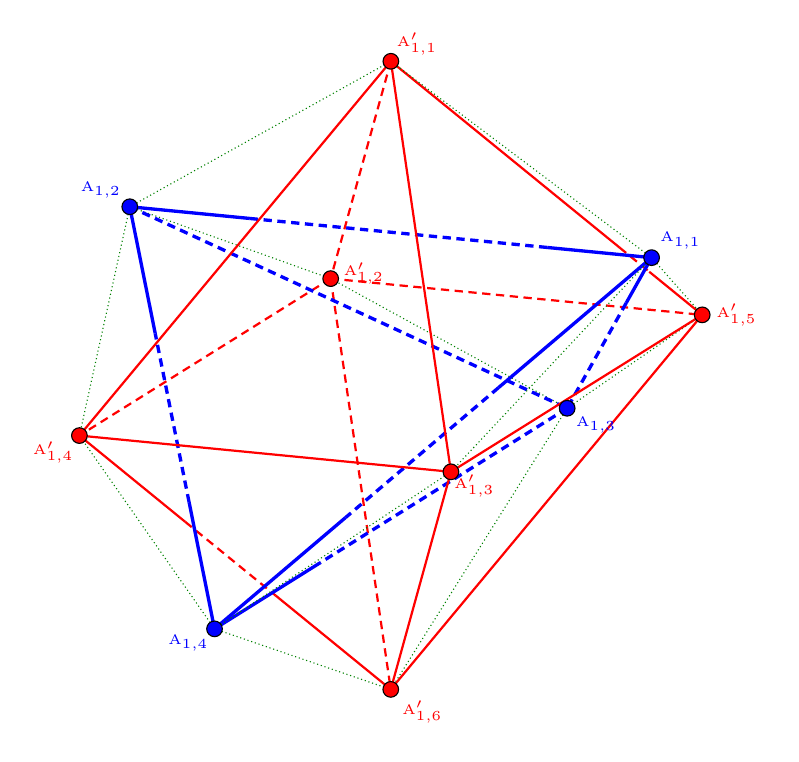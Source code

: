\begin{tikzpicture}[
	rotate around y=77, % free to adjust to rotate the Adash octahedron around its local "z" axis
	rotate around z=-44.254, % -arctan(y/z) where y and z are the corresponding components of {(Adash6) - (Adash1)}
	rotate around y=90,
	rotate around x=90, % this and the next rotate TikZ's axes into our conventional view (z axis pointing upwards, x and y coming towards viewer)
	scale = 5.0,
	]
%	\draw[->] (0,0,0)--++(1,0,0) node[right]{$x$};
%	\draw[->] (0,0,0)--++(0,1,0) node[above]{$y$};
%	\draw[->] (0,0,0)--++(0,0,1) node[below left]{$z$};
	% A
	%% Coord def
	\coordinate (A1) at (0, 0, 0);
	\coordinate (A2) at (1.493, 0, 0);
	\coordinate (A3) at (0.746, 1.042, 0);
	\coordinate (A4) at (0.746, -0.027, 1.042);	
	% Adash
	%% Coord def
	\coordinate (Adash1) at (0.746, -0.303, -0.311);
	\coordinate (Adash2) at (1.278,  0.635, -0.111);
	\coordinate (Adash3) at (0.215, -0.127,  0.631);
	\coordinate (Adash4) at (1.278, -0.127,  0.631);
	\coordinate (Adash5) at (0.215,  0.635, -0.111);
	\coordinate (Adash6) at (0.746,  0.81,  0.832);
	%% Draw lines
	% A2 -- Adash1
	\draw[Green, thin, densely dotted] (A2) -- (Adash1);
	% A2 -- Adash2
	\draw[Green, thin, densely dotted] (A2) -- (Adash2);
	% A2 -- Adash4
	\draw[Green, thin, densely dotted] (A2) -- (Adash4);
	% A3 -- Adash2
	\draw[Green, thin, densely dotted] (A3) -- (Adash2);
	% A3 -- Adash5
	\draw[Green, thin, densely dotted] (A3) -- (Adash5);
	% A3 -- Adash6
	\draw[Green, thin, densely dotted] (A3) -- (Adash6);
	% Adash4 -- Adash6
	\draw[red, thick] (Adash4) -- ($(Adash4)!0.34!(Adash6)$);
	\draw[red, thick, densely dashed] ($(Adash4)!0.34!(Adash6)$) -- ($(Adash4)!0.63!(Adash6)$);
	\draw[red, thick] ($(Adash4)!0.63!(Adash6)$) -- (Adash6);
	% Adash2 -- Adash6
	\draw[red, thick, densely dashed] (Adash2) -- (Adash6);
	% Adash2 -- Adash5
	\draw[red, thick, densely dashed] (Adash2) -- (Adash5);
	% Adash1 -- Adash2
	\draw[red, thick, densely dashed] (Adash1) -- (Adash2);
	% Adash1 -- Adash5
	\draw[red, thick] (Adash1) -- ($(Adash1)!0.735!(Adash5)$);
	\draw[red, thick, densely dashed] ($(Adash1)!0.735!(Adash5)$) -- ($(Adash1)!0.83!(Adash5)$);
	\draw[red, thick] ($(Adash1)!0.83!(Adash5)$) -- (Adash5);
	% Adash2 -- Adash4
	\draw[red, thick, densely dashed] (Adash2) -- (Adash4);
	% A2 -- A1
	\draw[Blue, very thick] (A2) -- ($(A2)!0.23!(A1)$);
	\draw[Blue, very thick, densely dashed] ($(A2)!0.23!(A1)$) -- ($(A2)!0.8!(A1)$);
	\draw[Blue, very thick] ($(A2)!0.8!(A1)$) -- (A1);
	% A1 -- A4
	\draw[Blue, very thick] (A1) -- ($(A1)!0.35!(A4)$);
	\draw[Blue, very thick, densely dashed] ($(A1)!0.35!(A4)$) -- ($(A1)!0.70!(A4)$);
	\draw[Blue, very thick] ($(A1)!0.70!(A4)$) -- (A4);
	% A2 -- A3
	\draw[Blue, very thick, densely dashed] (A2) -- (A3);
	% A3 -- A4
	\draw[Blue, very thick, densely dashed] (A3) -- ($(A3)!0.70!(A4)$);
	\draw[Blue, very thick] ($(A3)!0.70!(A4)$) -- (A4);
	% A4 -- A2
	\draw[Blue, very thick] (A4) -- ($(A4)!0.3!(A2)$);
	\draw[Blue, very thick, densely dashed] ($(A4)!0.3!(A2)$) -- ($(A4)!0.70!(A2)$);
	\draw[Blue, very thick] ($(A4)!0.70!(A2)$) -- (A2);
	% A1 -- A3
	\draw[Blue, very thick] (A1) -- ($(A1)!0.3!(A3)$);
	\draw[Blue, very thick, densely dashed] ($(A1)!0.3!(A3)$) -- (A3);
	% Adash1 -- Adash4
	\draw[red, thick] (Adash1) -- (Adash4);
	% Adash5 -- Adash6
	\draw[red, thick] (Adash5) -- (Adash6);
	% Adash5 -- Adash3
	\draw[red, thick] (Adash5) -- (Adash3);
	% Adash3 -- Adash6
	\draw[red, thick] (Adash3) -- (Adash6);
	% Adash4 -- Adash3
	\draw[red, thick] (Adash4) -- (Adash3);
	% Adash3 -- Adash1
	\draw[red, thick] (Adash3) -- (Adash1);
	% A1 -- Adash1
	\draw[Green, thin, densely dotted] (A1) -- (Adash1);
	% A1 -- Adash3
	\draw[Green, thin, densely dotted] (A1) -- (Adash3);
	% A1 -- Adash5
	\draw[Green, thin, densely dotted] (A1) -- (Adash5);
	% A4 -- Adash3
	\draw[Green, thin, densely dotted] (A4) -- (Adash3);
	% A4 -- Adash4
	\draw[Green, thin, densely dotted] (A4) -- (Adash4);
	% A4 -- Adash6
	\draw[Green, thin, densely dotted] (A4) -- (Adash6);
	%% Plot states
	\foreach \astate in {A1, A2, A3, A4} \node at (\astate)[circle, fill = Blue, draw = black, inner sep=2pt]{};
	\foreach \adashstate in {Adash1, Adash2, Adash3, Adash4, Adash5, Adash6} \node at (\adashstate)[circle, fill = red, draw = black, inner sep=2pt]{};
	%% Label states
	\node[anchor = south west, Blue, inner sep = 3pt] (A1label) at (A1) {\tiny $\mathrm{A}_{1,1}$};
	\node[anchor = south east, Blue, inner sep = 3pt] (A2label) at (A2) {\tiny $\mathrm{A}_{1,2}$};
	\node[anchor = north west, Blue, inner sep = 3pt] (A3label) at (A3) {\tiny $\mathrm{A}_{1,3}$};
	\node[anchor = north east, Blue, inner sep = 2pt] (A4label) at (A4) {\tiny $\mathrm{A}_{1,4}$};
	\node[anchor = south west, inner sep = 2pt, red] (Adash1label) at (Adash1) {\tiny $\mathrm{A}'_{1,1}$};
	\node[anchor = south west, inner sep = 2pt, red] (Adash2label) at ($(Adash2)+(-0.02,0.02,0.02)$) {\tiny $\mathrm{A}'_{1,2}$};
	\node[anchor = north west, inner sep = 1pt, red] (Adash3label) at (Adash3) {\tiny $\mathrm{A}'_{1,3}$};
	\node[anchor = north east, red, inner sep = 2pt] (Adash4label) at (Adash4) {\tiny $\mathrm{A}'_{1,4}$};
	\node[anchor = west, inner sep = 5pt, red] (Adash5label) at (Adash5) {\tiny $\mathrm{A}'_{1,5}$};
	\node[anchor = north west, inner sep = 4pt, red] (Adash6label) at (Adash6) {\tiny $\mathrm{A}'_{1,6}$};
\end{tikzpicture}